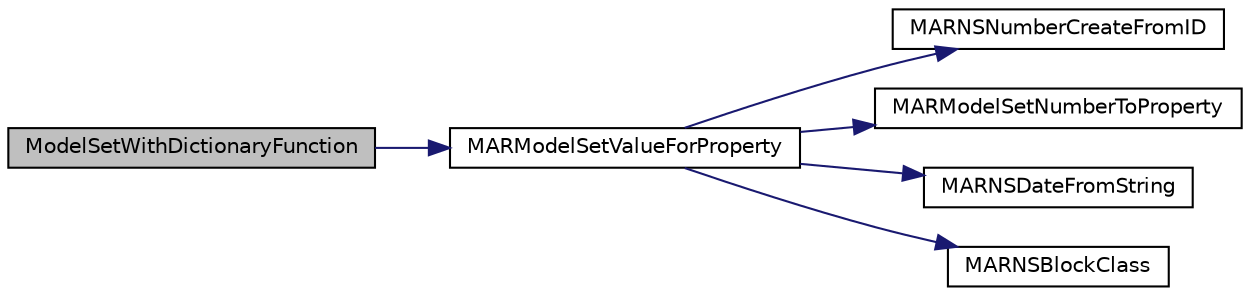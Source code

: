 digraph "ModelSetWithDictionaryFunction"
{
  edge [fontname="Helvetica",fontsize="10",labelfontname="Helvetica",labelfontsize="10"];
  node [fontname="Helvetica",fontsize="10",shape=record];
  rankdir="LR";
  Node86 [label="ModelSetWithDictionaryFunction",height=0.2,width=0.4,color="black", fillcolor="grey75", style="filled", fontcolor="black"];
  Node86 -> Node87 [color="midnightblue",fontsize="10",style="solid",fontname="Helvetica"];
  Node87 [label="MARModelSetValueForProperty",height=0.2,width=0.4,color="black", fillcolor="white", style="filled",URL="$_n_s_object_09_m_a_r_model_8m.html#aa754e97d3fdf6dbfd977ccc07f47a02e"];
  Node87 -> Node88 [color="midnightblue",fontsize="10",style="solid",fontname="Helvetica"];
  Node88 [label="MARNSNumberCreateFromID",height=0.2,width=0.4,color="black", fillcolor="white", style="filled",URL="$_n_s_object_09_m_a_r_model_8m.html#a87f6a8d11fe9115ec467e2b7f96d0959",tooltip="Parse a number value from &#39;id&#39;. "];
  Node87 -> Node89 [color="midnightblue",fontsize="10",style="solid",fontname="Helvetica"];
  Node89 [label="MARModelSetNumberToProperty",height=0.2,width=0.4,color="black", fillcolor="white", style="filled",URL="$_n_s_object_09_m_a_r_model_8m.html#affb00203964a2b1b35023cea534e4ddb"];
  Node87 -> Node90 [color="midnightblue",fontsize="10",style="solid",fontname="Helvetica"];
  Node90 [label="MARNSDateFromString",height=0.2,width=0.4,color="black", fillcolor="white", style="filled",URL="$_n_s_object_09_m_a_r_model_8m.html#a6480bce025acf83d66cb3444b9c382b7",tooltip="Parse string to date. "];
  Node87 -> Node91 [color="midnightblue",fontsize="10",style="solid",fontname="Helvetica"];
  Node91 [label="MARNSBlockClass",height=0.2,width=0.4,color="black", fillcolor="white", style="filled",URL="$_n_s_object_09_m_a_r_model_8m.html#a7965e1f89027547318ab2608959f3db2",tooltip="Get the &#39;NSBlock&#39; class. "];
}

